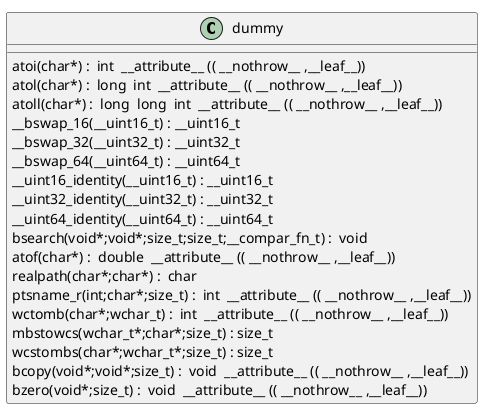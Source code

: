 @startuml
!pragma layout smetana
class dummy {
atoi(char*) :  int  __attribute__ (( __nothrow__ ,__leaf__)) [[[./../.././qc/crypto/getenv.c.html#327]]]
atol(char*) :  long  int  __attribute__ (( __nothrow__ ,__leaf__)) [[[./../.././qc/crypto/getenv.c.html#332]]]
atoll(char*) :  long  long  int  __attribute__ (( __nothrow__ ,__leaf__)) [[[./../.././qc/crypto/getenv.c.html#339]]]
__bswap_16(__uint16_t) : __uint16_t [[[./../.././qc/crypto/getenv.c.html#671]]]
__bswap_32(__uint32_t) : __uint32_t [[[./../.././qc/crypto/getenv.c.html#686]]]
__bswap_64(__uint64_t) : __uint64_t [[[./../.././qc/crypto/getenv.c.html#696]]]
__uint16_identity(__uint16_t) : __uint16_t [[[./../.././qc/crypto/getenv.c.html#708]]]
__uint32_identity(__uint32_t) : __uint32_t [[[./../.././qc/crypto/getenv.c.html#714]]]
__uint64_identity(__uint64_t) : __uint64_t [[[./../.././qc/crypto/getenv.c.html#720]]]
bsearch(void*;void*;size_t;size_t;__compar_fn_t) :  void  [[[./../.././qc/crypto/getenv.c.html#1432]]]
atof(char*) :  double  __attribute__ (( __nothrow__ ,__leaf__)) [[[./../.././qc/crypto/getenv.c.html#1]]]
realpath(char*;char*) :  char  [[[./../.././qc/crypto/getenv.c.html#1]]]
ptsname_r(int;char*;size_t) :  int  __attribute__ (( __nothrow__ ,__leaf__)) [[[./../.././qc/crypto/getenv.c.html#1]]]
wctomb(char*;wchar_t) :  int  __attribute__ (( __nothrow__ ,__leaf__)) [[[./../.././qc/crypto/getenv.c.html#1]]]
mbstowcs(wchar_t*;char*;size_t) : size_t [[[./../.././qc/crypto/getenv.c.html#1]]]
wcstombs(char*;wchar_t*;size_t) : size_t [[[./../.././qc/crypto/getenv.c.html#1]]]
bcopy(void*;void*;size_t) :  void  __attribute__ (( __nothrow__ ,__leaf__)) [[[./../.././qc/crypto/getenv.c.html#1]]]
bzero(void*;size_t) :  void  __attribute__ (( __nothrow__ ,__leaf__)) [[[./../.././qc/crypto/getenv.c.html#1]]]
} 
@enduml
